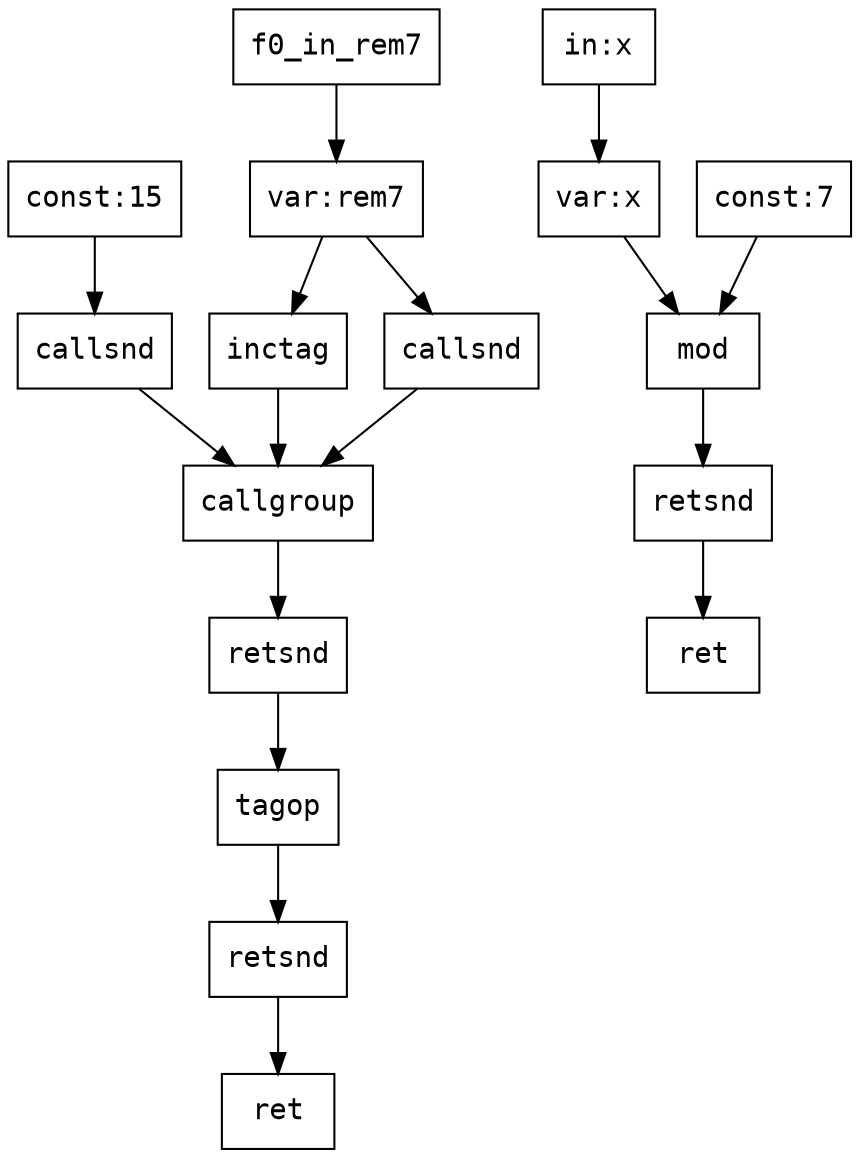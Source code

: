 digraph Dataflow {
  node [shape=record, fontname="Courier"];
  "f0_f_out" [label="var:rem7"];
  "f0_in_rem7" -> "f0_f_out";
  "f0_x_out" [label="const:15"];
  "f0_inctag" [label="inctag"];
  "f0_f_out" -> "f0_inctag";
  "f0_cg" [label="callgroup"];
  "f0_inctag" -> "f0_cg";
  "f0_cg_snd_fun" [label="callsnd"];
  "f0_f_out" -> "f0_cg_snd_fun";
  "f0_cg_snd_fun" -> "f0_cg";
  "f0_cg_snd_arg" [label="callsnd"];
  "f0_x_out" -> "f0_cg_snd_arg";
  "f0_cg_snd_arg" -> "f0_cg";
  "f0_cg_retsnd" [label="retsnd"];
  "f0_cg" -> "f0_cg_retsnd";
  "f0_out" [label="tagop"];
  "f0_cg_retsnd" -> "f0_out";
  "f0_retsnd" [label="retsnd"];
  "f0_out" -> "f0_retsnd";
  "f0_ret" [label="ret"];
  "f0_retsnd" -> "f0_ret";
  "f1_in_x" [label="in:x"];
  "f1_l_out" [label="var:x"];
  "f1_in_x" -> "f1_l_out";
  "f1_r_out" [label="const:7"];
  "f1_out" [label="mod"];
  "f1_l_out" -> "f1_out";
  "f1_r_out" -> "f1_out";
  "f1_retsnd" [label="retsnd"];
  "f1_out" -> "f1_retsnd";
  "f1_ret" [label="ret"];
  "f1_retsnd" -> "f1_ret";
}
